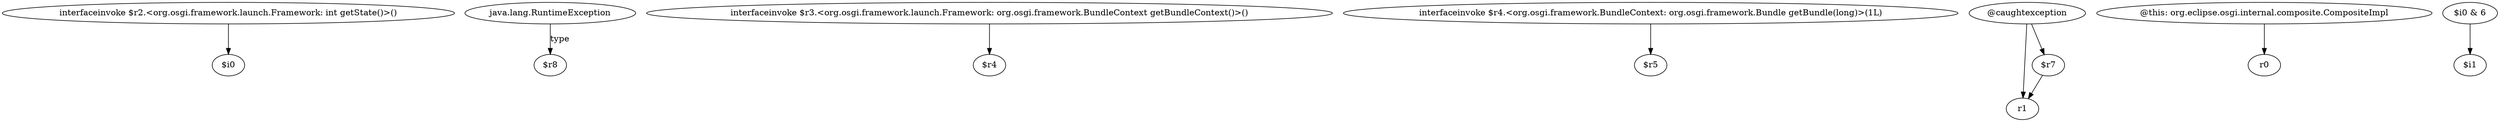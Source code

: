 digraph g {
0[label="interfaceinvoke $r2.<org.osgi.framework.launch.Framework: int getState()>()"]
1[label="$i0"]
0->1[label=""]
2[label="java.lang.RuntimeException"]
3[label="$r8"]
2->3[label="type"]
4[label="interfaceinvoke $r3.<org.osgi.framework.launch.Framework: org.osgi.framework.BundleContext getBundleContext()>()"]
5[label="$r4"]
4->5[label=""]
6[label="interfaceinvoke $r4.<org.osgi.framework.BundleContext: org.osgi.framework.Bundle getBundle(long)>(1L)"]
7[label="$r5"]
6->7[label=""]
8[label="@caughtexception"]
9[label="r1"]
8->9[label=""]
10[label="@this: org.eclipse.osgi.internal.composite.CompositeImpl"]
11[label="r0"]
10->11[label=""]
12[label="$r7"]
8->12[label=""]
13[label="$i0 & 6"]
14[label="$i1"]
13->14[label=""]
12->9[label=""]
}